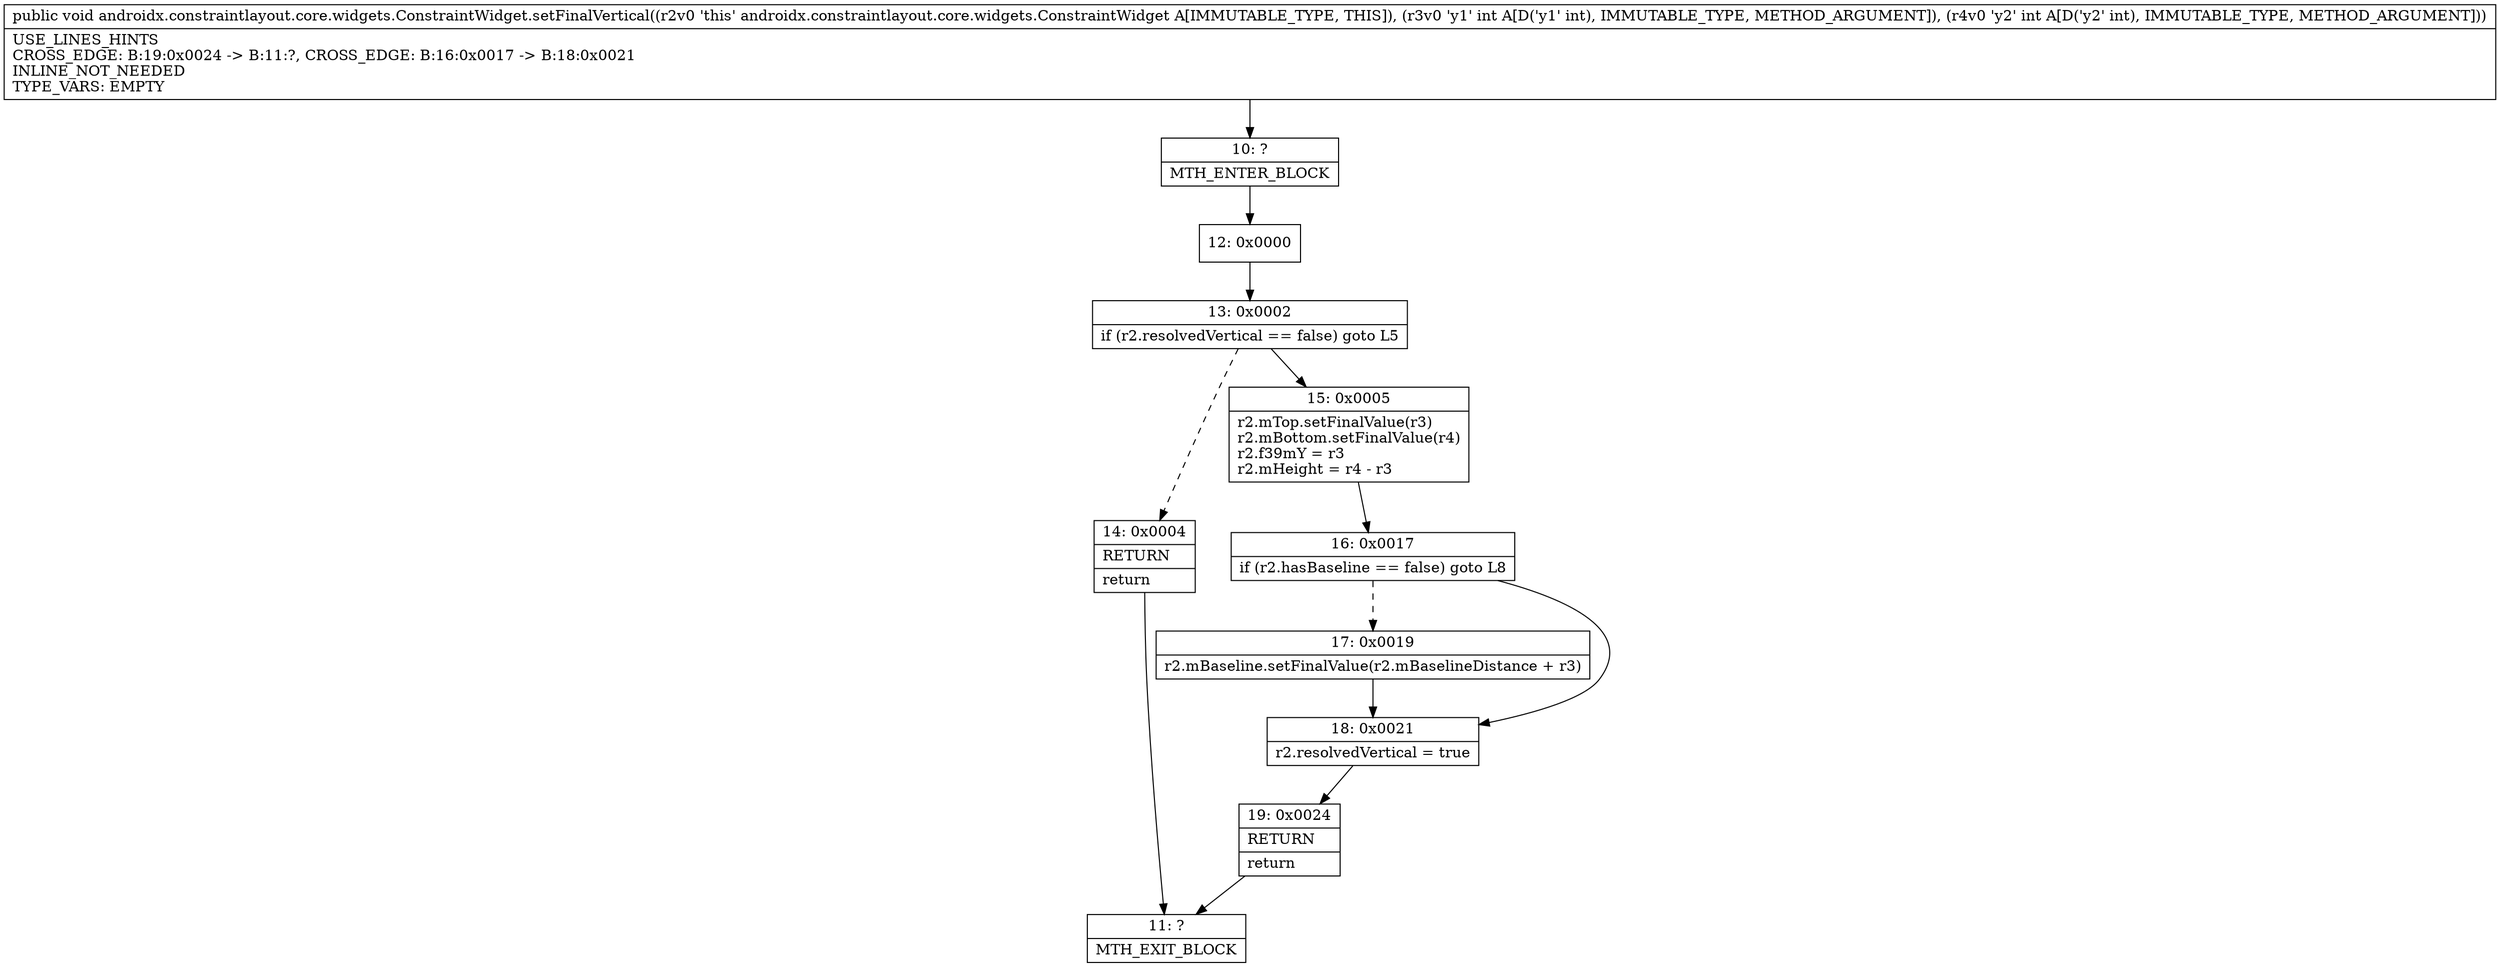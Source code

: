 digraph "CFG forandroidx.constraintlayout.core.widgets.ConstraintWidget.setFinalVertical(II)V" {
Node_10 [shape=record,label="{10\:\ ?|MTH_ENTER_BLOCK\l}"];
Node_12 [shape=record,label="{12\:\ 0x0000}"];
Node_13 [shape=record,label="{13\:\ 0x0002|if (r2.resolvedVertical == false) goto L5\l}"];
Node_14 [shape=record,label="{14\:\ 0x0004|RETURN\l|return\l}"];
Node_11 [shape=record,label="{11\:\ ?|MTH_EXIT_BLOCK\l}"];
Node_15 [shape=record,label="{15\:\ 0x0005|r2.mTop.setFinalValue(r3)\lr2.mBottom.setFinalValue(r4)\lr2.f39mY = r3\lr2.mHeight = r4 \- r3\l}"];
Node_16 [shape=record,label="{16\:\ 0x0017|if (r2.hasBaseline == false) goto L8\l}"];
Node_17 [shape=record,label="{17\:\ 0x0019|r2.mBaseline.setFinalValue(r2.mBaselineDistance + r3)\l}"];
Node_18 [shape=record,label="{18\:\ 0x0021|r2.resolvedVertical = true\l}"];
Node_19 [shape=record,label="{19\:\ 0x0024|RETURN\l|return\l}"];
MethodNode[shape=record,label="{public void androidx.constraintlayout.core.widgets.ConstraintWidget.setFinalVertical((r2v0 'this' androidx.constraintlayout.core.widgets.ConstraintWidget A[IMMUTABLE_TYPE, THIS]), (r3v0 'y1' int A[D('y1' int), IMMUTABLE_TYPE, METHOD_ARGUMENT]), (r4v0 'y2' int A[D('y2' int), IMMUTABLE_TYPE, METHOD_ARGUMENT]))  | USE_LINES_HINTS\lCROSS_EDGE: B:19:0x0024 \-\> B:11:?, CROSS_EDGE: B:16:0x0017 \-\> B:18:0x0021\lINLINE_NOT_NEEDED\lTYPE_VARS: EMPTY\l}"];
MethodNode -> Node_10;Node_10 -> Node_12;
Node_12 -> Node_13;
Node_13 -> Node_14[style=dashed];
Node_13 -> Node_15;
Node_14 -> Node_11;
Node_15 -> Node_16;
Node_16 -> Node_17[style=dashed];
Node_16 -> Node_18;
Node_17 -> Node_18;
Node_18 -> Node_19;
Node_19 -> Node_11;
}

